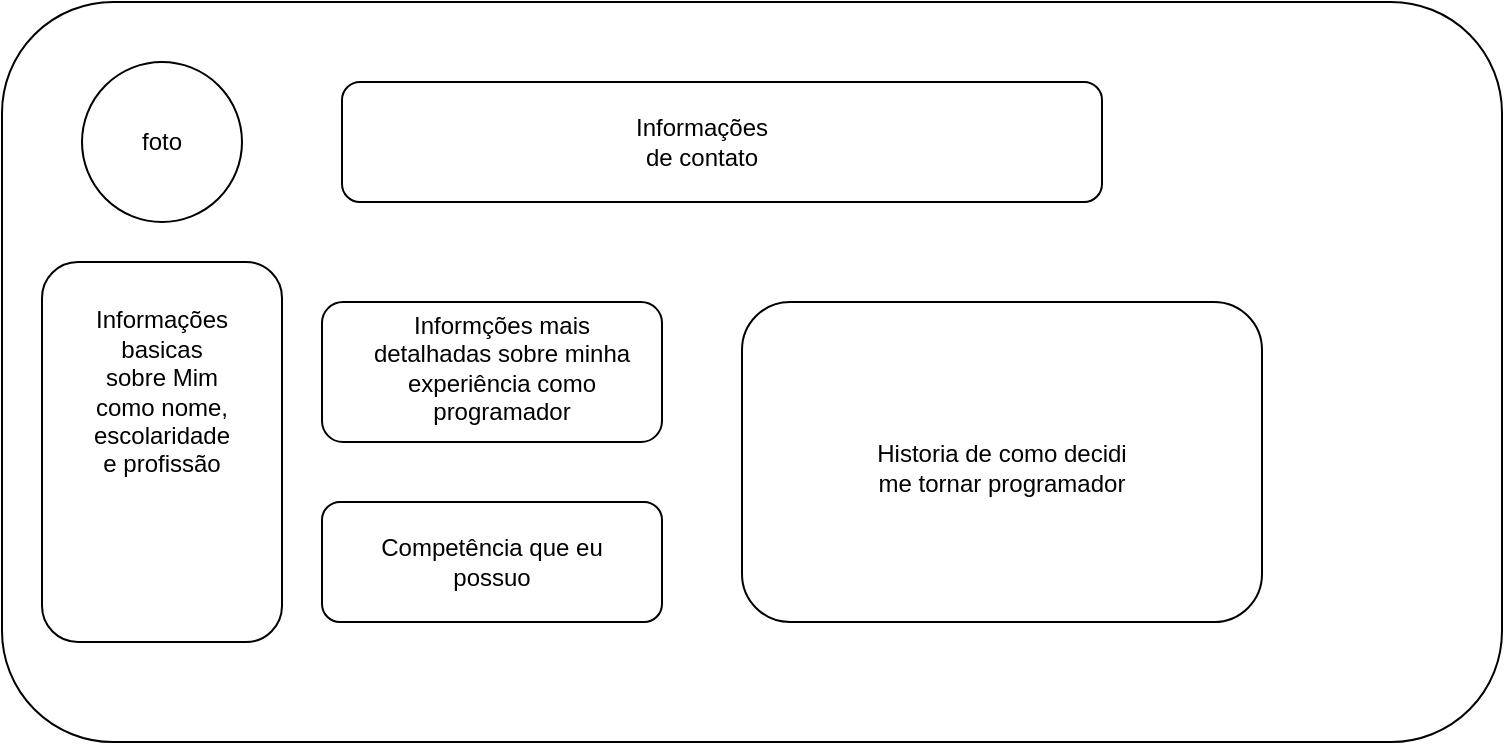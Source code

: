 <mxfile version="28.2.4">
  <diagram name="Página-1" id="b7rc665JghNjB6heFU7o">
    <mxGraphModel dx="977" dy="511" grid="1" gridSize="10" guides="1" tooltips="1" connect="1" arrows="1" fold="1" page="1" pageScale="1" pageWidth="827" pageHeight="1169" math="0" shadow="0">
      <root>
        <mxCell id="0" />
        <mxCell id="1" parent="0" />
        <mxCell id="9PoVKS0roA5M8shxLotF-1" value="" style="rounded=1;whiteSpace=wrap;html=1;" parent="1" vertex="1">
          <mxGeometry x="30" y="180" width="750" height="370" as="geometry" />
        </mxCell>
        <mxCell id="9PoVKS0roA5M8shxLotF-2" value="" style="ellipse;whiteSpace=wrap;html=1;aspect=fixed;" parent="1" vertex="1">
          <mxGeometry x="70" y="210" width="80" height="80" as="geometry" />
        </mxCell>
        <mxCell id="9PoVKS0roA5M8shxLotF-3" value="" style="rounded=1;whiteSpace=wrap;html=1;" parent="1" vertex="1">
          <mxGeometry x="50" y="310" width="120" height="190" as="geometry" />
        </mxCell>
        <mxCell id="9PoVKS0roA5M8shxLotF-5" value="Informações basicas sobre Mim como nome, escolaridade e profissão" style="text;html=1;align=center;verticalAlign=middle;whiteSpace=wrap;rounded=0;" parent="1" vertex="1">
          <mxGeometry x="80" y="360" width="60" height="30" as="geometry" />
        </mxCell>
        <mxCell id="9PoVKS0roA5M8shxLotF-6" value="foto" style="text;html=1;align=center;verticalAlign=middle;whiteSpace=wrap;rounded=0;" parent="1" vertex="1">
          <mxGeometry x="80" y="230" width="60" height="40" as="geometry" />
        </mxCell>
        <mxCell id="9PoVKS0roA5M8shxLotF-7" value="" style="rounded=1;whiteSpace=wrap;html=1;" parent="1" vertex="1">
          <mxGeometry x="190" y="430" width="170" height="60" as="geometry" />
        </mxCell>
        <mxCell id="9PoVKS0roA5M8shxLotF-8" value="Competência que eu possuo" style="text;html=1;align=center;verticalAlign=middle;whiteSpace=wrap;rounded=0;" parent="1" vertex="1">
          <mxGeometry x="210" y="445" width="130" height="30" as="geometry" />
        </mxCell>
        <mxCell id="9PoVKS0roA5M8shxLotF-10" value="" style="rounded=1;whiteSpace=wrap;html=1;" parent="1" vertex="1">
          <mxGeometry x="190" y="330" width="170" height="70" as="geometry" />
        </mxCell>
        <mxCell id="9PoVKS0roA5M8shxLotF-11" value="Informções mais detalhadas sobre minha experiência como programador" style="text;html=1;align=center;verticalAlign=middle;whiteSpace=wrap;rounded=0;" parent="1" vertex="1">
          <mxGeometry x="210" y="345" width="140" height="35" as="geometry" />
        </mxCell>
        <mxCell id="9PoVKS0roA5M8shxLotF-12" value="" style="rounded=1;whiteSpace=wrap;html=1;" parent="1" vertex="1">
          <mxGeometry x="400" y="330" width="260" height="160" as="geometry" />
        </mxCell>
        <mxCell id="9PoVKS0roA5M8shxLotF-13" value="Historia de como decidi me tornar programador" style="text;html=1;align=center;verticalAlign=middle;whiteSpace=wrap;rounded=0;" parent="1" vertex="1">
          <mxGeometry x="465" y="345" width="130" height="135" as="geometry" />
        </mxCell>
        <mxCell id="9PoVKS0roA5M8shxLotF-14" value="" style="rounded=1;whiteSpace=wrap;html=1;" parent="1" vertex="1">
          <mxGeometry x="200" y="220" width="380" height="60" as="geometry" />
        </mxCell>
        <mxCell id="9PoVKS0roA5M8shxLotF-15" value="Informações de contato" style="text;html=1;align=center;verticalAlign=middle;whiteSpace=wrap;rounded=0;" parent="1" vertex="1">
          <mxGeometry x="350" y="235" width="60" height="30" as="geometry" />
        </mxCell>
      </root>
    </mxGraphModel>
  </diagram>
</mxfile>
